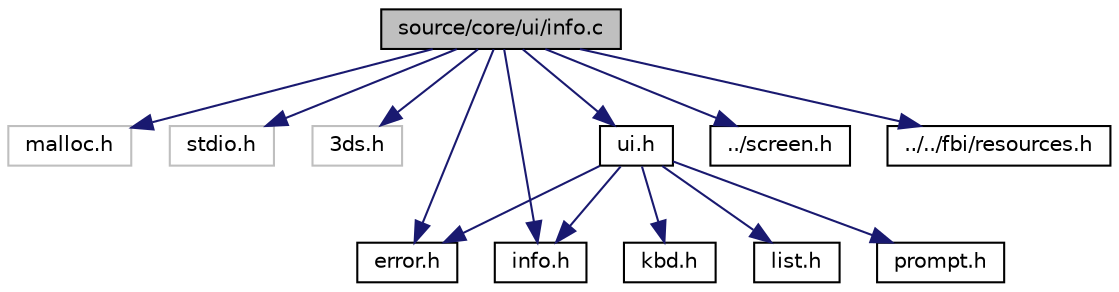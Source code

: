 digraph "source/core/ui/info.c"
{
  edge [fontname="Helvetica",fontsize="10",labelfontname="Helvetica",labelfontsize="10"];
  node [fontname="Helvetica",fontsize="10",shape=record];
  Node1 [label="source/core/ui/info.c",height=0.2,width=0.4,color="black", fillcolor="grey75", style="filled" fontcolor="black"];
  Node1 -> Node2 [color="midnightblue",fontsize="10",style="solid",fontname="Helvetica"];
  Node2 [label="malloc.h",height=0.2,width=0.4,color="grey75", fillcolor="white", style="filled"];
  Node1 -> Node3 [color="midnightblue",fontsize="10",style="solid",fontname="Helvetica"];
  Node3 [label="stdio.h",height=0.2,width=0.4,color="grey75", fillcolor="white", style="filled"];
  Node1 -> Node4 [color="midnightblue",fontsize="10",style="solid",fontname="Helvetica"];
  Node4 [label="3ds.h",height=0.2,width=0.4,color="grey75", fillcolor="white", style="filled"];
  Node1 -> Node5 [color="midnightblue",fontsize="10",style="solid",fontname="Helvetica"];
  Node5 [label="error.h",height=0.2,width=0.4,color="black", fillcolor="white", style="filled",URL="$ui_2error_8h.html"];
  Node1 -> Node6 [color="midnightblue",fontsize="10",style="solid",fontname="Helvetica"];
  Node6 [label="info.h",height=0.2,width=0.4,color="black", fillcolor="white", style="filled",URL="$info_8h.html"];
  Node1 -> Node7 [color="midnightblue",fontsize="10",style="solid",fontname="Helvetica"];
  Node7 [label="ui.h",height=0.2,width=0.4,color="black", fillcolor="white", style="filled",URL="$ui_8h.html"];
  Node7 -> Node5 [color="midnightblue",fontsize="10",style="solid",fontname="Helvetica"];
  Node7 -> Node6 [color="midnightblue",fontsize="10",style="solid",fontname="Helvetica"];
  Node7 -> Node8 [color="midnightblue",fontsize="10",style="solid",fontname="Helvetica"];
  Node8 [label="kbd.h",height=0.2,width=0.4,color="black", fillcolor="white", style="filled",URL="$kbd_8h.html"];
  Node7 -> Node9 [color="midnightblue",fontsize="10",style="solid",fontname="Helvetica"];
  Node9 [label="list.h",height=0.2,width=0.4,color="black", fillcolor="white", style="filled",URL="$list_8h.html"];
  Node7 -> Node10 [color="midnightblue",fontsize="10",style="solid",fontname="Helvetica"];
  Node10 [label="prompt.h",height=0.2,width=0.4,color="black", fillcolor="white", style="filled",URL="$prompt_8h.html"];
  Node1 -> Node11 [color="midnightblue",fontsize="10",style="solid",fontname="Helvetica"];
  Node11 [label="../screen.h",height=0.2,width=0.4,color="black", fillcolor="white", style="filled",URL="$screen_8h.html"];
  Node1 -> Node12 [color="midnightblue",fontsize="10",style="solid",fontname="Helvetica"];
  Node12 [label="../../fbi/resources.h",height=0.2,width=0.4,color="black", fillcolor="white", style="filled",URL="$resources_8h.html"];
}
